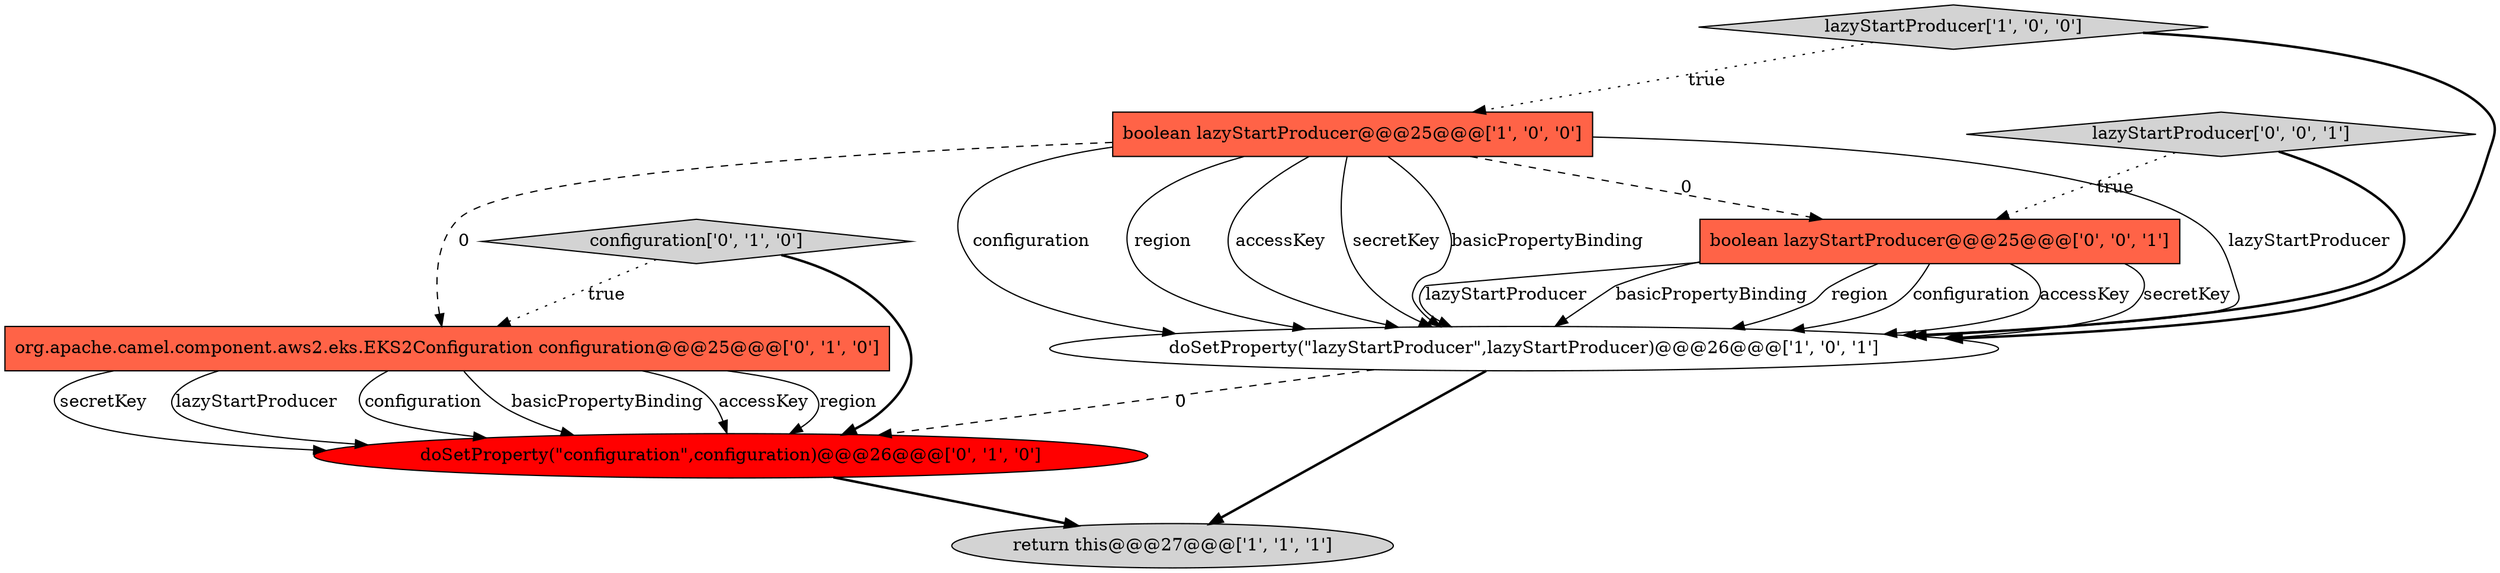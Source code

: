digraph {
1 [style = filled, label = "return this@@@27@@@['1', '1', '1']", fillcolor = lightgray, shape = ellipse image = "AAA0AAABBB1BBB"];
4 [style = filled, label = "org.apache.camel.component.aws2.eks.EKS2Configuration configuration@@@25@@@['0', '1', '0']", fillcolor = tomato, shape = box image = "AAA1AAABBB2BBB"];
5 [style = filled, label = "doSetProperty(\"configuration\",configuration)@@@26@@@['0', '1', '0']", fillcolor = red, shape = ellipse image = "AAA1AAABBB2BBB"];
0 [style = filled, label = "lazyStartProducer['1', '0', '0']", fillcolor = lightgray, shape = diamond image = "AAA0AAABBB1BBB"];
6 [style = filled, label = "configuration['0', '1', '0']", fillcolor = lightgray, shape = diamond image = "AAA0AAABBB2BBB"];
3 [style = filled, label = "doSetProperty(\"lazyStartProducer\",lazyStartProducer)@@@26@@@['1', '0', '1']", fillcolor = white, shape = ellipse image = "AAA0AAABBB1BBB"];
8 [style = filled, label = "lazyStartProducer['0', '0', '1']", fillcolor = lightgray, shape = diamond image = "AAA0AAABBB3BBB"];
2 [style = filled, label = "boolean lazyStartProducer@@@25@@@['1', '0', '0']", fillcolor = tomato, shape = box image = "AAA1AAABBB1BBB"];
7 [style = filled, label = "boolean lazyStartProducer@@@25@@@['0', '0', '1']", fillcolor = tomato, shape = box image = "AAA0AAABBB3BBB"];
0->3 [style = bold, label=""];
3->5 [style = dashed, label="0"];
4->5 [style = solid, label="basicPropertyBinding"];
4->5 [style = solid, label="accessKey"];
7->3 [style = solid, label="configuration"];
3->1 [style = bold, label=""];
4->5 [style = solid, label="region"];
8->3 [style = bold, label=""];
8->7 [style = dotted, label="true"];
2->3 [style = solid, label="basicPropertyBinding"];
2->7 [style = dashed, label="0"];
2->3 [style = solid, label="lazyStartProducer"];
7->3 [style = solid, label="accessKey"];
2->3 [style = solid, label="configuration"];
5->1 [style = bold, label=""];
6->5 [style = bold, label=""];
7->3 [style = solid, label="secretKey"];
4->5 [style = solid, label="secretKey"];
6->4 [style = dotted, label="true"];
2->3 [style = solid, label="region"];
7->3 [style = solid, label="lazyStartProducer"];
7->3 [style = solid, label="basicPropertyBinding"];
4->5 [style = solid, label="lazyStartProducer"];
4->5 [style = solid, label="configuration"];
0->2 [style = dotted, label="true"];
2->3 [style = solid, label="accessKey"];
7->3 [style = solid, label="region"];
2->4 [style = dashed, label="0"];
2->3 [style = solid, label="secretKey"];
}
